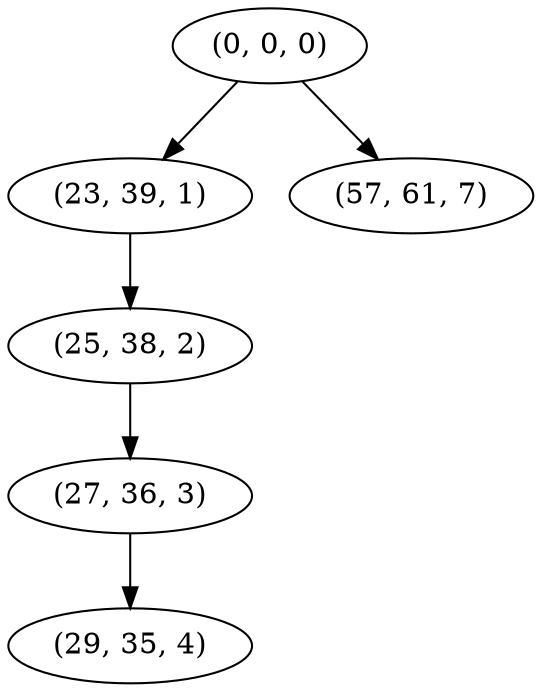 digraph tree {
    "(0, 0, 0)";
    "(23, 39, 1)";
    "(25, 38, 2)";
    "(27, 36, 3)";
    "(29, 35, 4)";
    "(57, 61, 7)";
    "(0, 0, 0)" -> "(23, 39, 1)";
    "(0, 0, 0)" -> "(57, 61, 7)";
    "(23, 39, 1)" -> "(25, 38, 2)";
    "(25, 38, 2)" -> "(27, 36, 3)";
    "(27, 36, 3)" -> "(29, 35, 4)";
}
